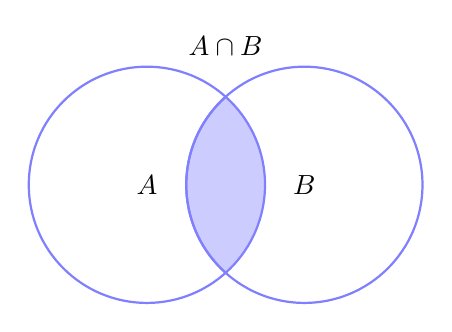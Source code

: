     \begin{tikzpicture}
    \def\firstcircle{(0,0) circle (1.5cm)}
    \def\secondcircle{(0:2cm) circle (1.5cm)}

    \colorlet{circle edge}{blue!50}
    \colorlet{circle area}{blue!20}
    \tikzset{filled/.style={fill=circle area, draw=circle edge, thick},
    outline/.style={draw=circle edge, thick}}

    \begin{scope}
        \clip \firstcircle;
        \fill[filled] \secondcircle;
    \end{scope}
    \draw[outline] \firstcircle node {$A$};
    \draw[outline] \secondcircle node {$B$};
    \node[anchor=south] at (current bounding box.north) {$A \cap B$};
    \end{tikzpicture}
